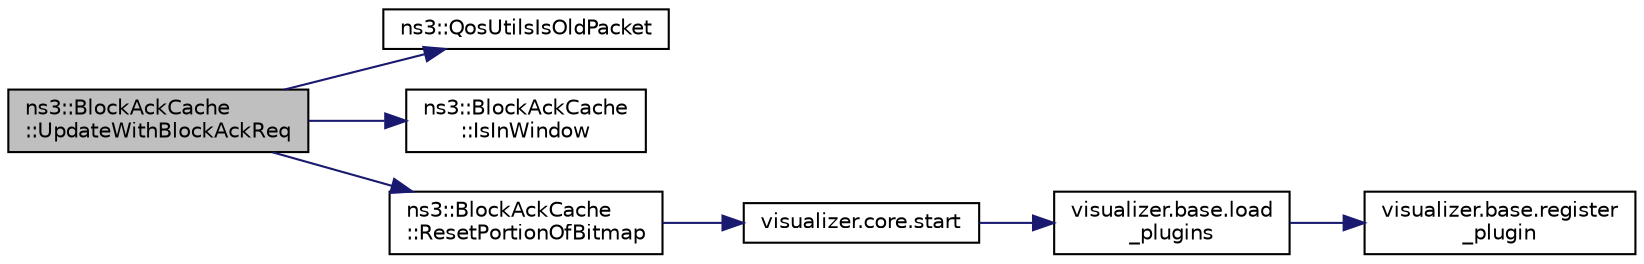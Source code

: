 digraph "ns3::BlockAckCache::UpdateWithBlockAckReq"
{
  edge [fontname="Helvetica",fontsize="10",labelfontname="Helvetica",labelfontsize="10"];
  node [fontname="Helvetica",fontsize="10",shape=record];
  rankdir="LR";
  Node1 [label="ns3::BlockAckCache\l::UpdateWithBlockAckReq",height=0.2,width=0.4,color="black", fillcolor="grey75", style="filled", fontcolor="black"];
  Node1 -> Node2 [color="midnightblue",fontsize="10",style="solid"];
  Node2 [label="ns3::QosUtilsIsOldPacket",height=0.2,width=0.4,color="black", fillcolor="white", style="filled",URL="$df/d5e/group__wifi.html#ga5cb9ea723837c5a036e622612f2d0bb0"];
  Node1 -> Node3 [color="midnightblue",fontsize="10",style="solid"];
  Node3 [label="ns3::BlockAckCache\l::IsInWindow",height=0.2,width=0.4,color="black", fillcolor="white", style="filled",URL="$da/d53/classns3_1_1BlockAckCache.html#a8c39e0d1c19b6f661da5155a0b27283f"];
  Node1 -> Node4 [color="midnightblue",fontsize="10",style="solid"];
  Node4 [label="ns3::BlockAckCache\l::ResetPortionOfBitmap",height=0.2,width=0.4,color="black", fillcolor="white", style="filled",URL="$da/d53/classns3_1_1BlockAckCache.html#abe2341db866f7f2f309912da4be34a65"];
  Node4 -> Node5 [color="midnightblue",fontsize="10",style="solid"];
  Node5 [label="visualizer.core.start",height=0.2,width=0.4,color="black", fillcolor="white", style="filled",URL="$df/d6c/namespacevisualizer_1_1core.html#a2a35e5d8a34af358b508dac8635754e0"];
  Node5 -> Node6 [color="midnightblue",fontsize="10",style="solid"];
  Node6 [label="visualizer.base.load\l_plugins",height=0.2,width=0.4,color="black", fillcolor="white", style="filled",URL="$d4/d39/namespacevisualizer_1_1base.html#ad171497a5ff1afe0a73bedaebf35448f"];
  Node6 -> Node7 [color="midnightblue",fontsize="10",style="solid"];
  Node7 [label="visualizer.base.register\l_plugin",height=0.2,width=0.4,color="black", fillcolor="white", style="filled",URL="$d4/d39/namespacevisualizer_1_1base.html#a6b0ffcff1e17ec4027496f50177e5b9e"];
}
